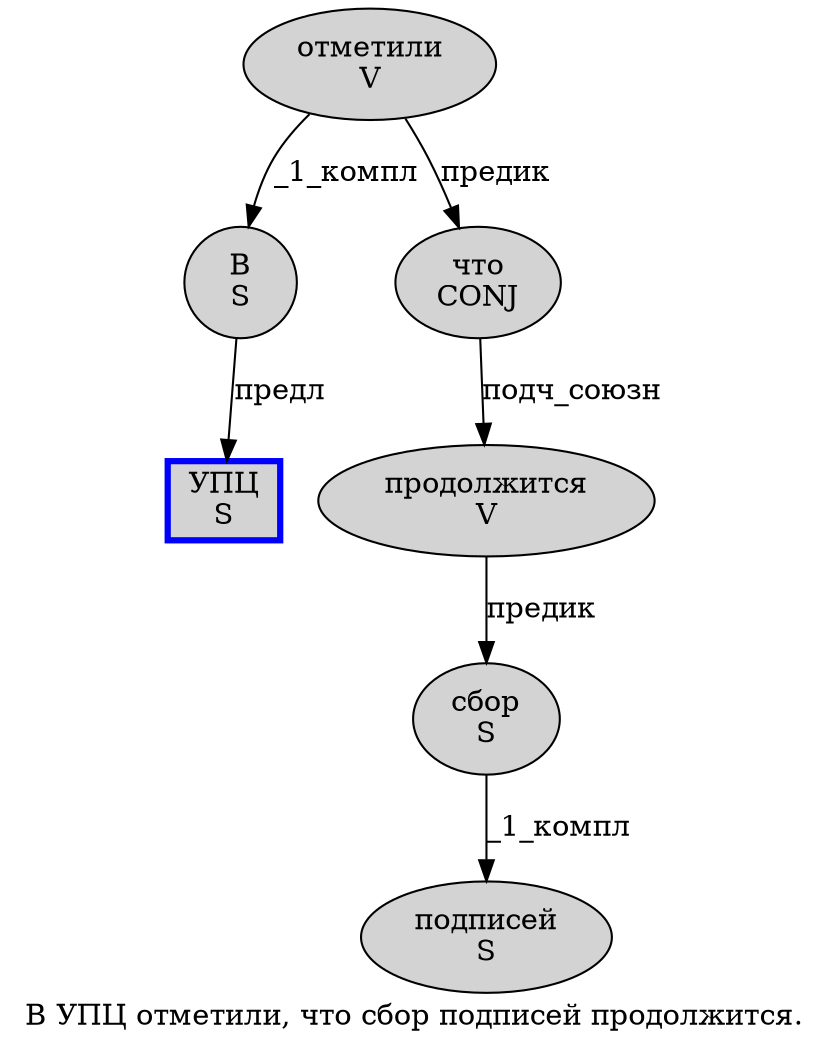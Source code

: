 digraph SENTENCE_1351 {
	graph [label="В УПЦ отметили, что сбор подписей продолжится."]
	node [style=filled]
		0 [label="В
S" color="" fillcolor=lightgray penwidth=1 shape=ellipse]
		1 [label="УПЦ
S" color=blue fillcolor=lightgray penwidth=3 shape=box]
		2 [label="отметили
V" color="" fillcolor=lightgray penwidth=1 shape=ellipse]
		4 [label="что
CONJ" color="" fillcolor=lightgray penwidth=1 shape=ellipse]
		5 [label="сбор
S" color="" fillcolor=lightgray penwidth=1 shape=ellipse]
		6 [label="подписей
S" color="" fillcolor=lightgray penwidth=1 shape=ellipse]
		7 [label="продолжится
V" color="" fillcolor=lightgray penwidth=1 shape=ellipse]
			2 -> 0 [label="_1_компл"]
			2 -> 4 [label="предик"]
			5 -> 6 [label="_1_компл"]
			7 -> 5 [label="предик"]
			4 -> 7 [label="подч_союзн"]
			0 -> 1 [label="предл"]
}